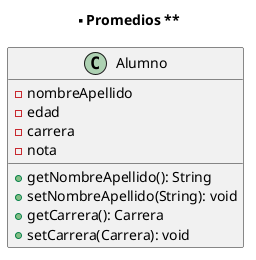 @startuml

title ** Promedios **

class Alumno{
   - nombreApellido
   - edad 
   - carrera 
   - nota 

   + getNombreApellido(): String 
   + setNombreApellido(String): void 
   + getCarrera(): Carrera
   + setCarrera(Carrera): void
    

}
@enduml